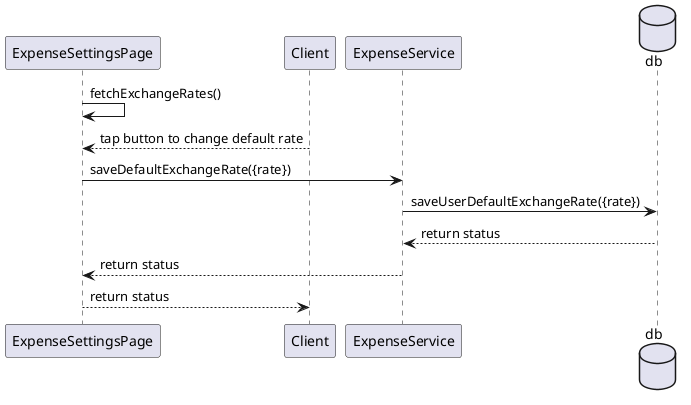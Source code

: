 @startuml
ExpenseSettingsPage->ExpenseSettingsPage: fetchExchangeRates()
Client-->ExpenseSettingsPage: tap button to change default rate
ExpenseSettingsPage->ExpenseService: saveDefaultExchangeRate({rate})
database db
ExpenseService->db: saveUserDefaultExchangeRate({rate})
db-->ExpenseService: return status
ExpenseService-->ExpenseSettingsPage: return status
ExpenseSettingsPage-->Client: return status
@enduml